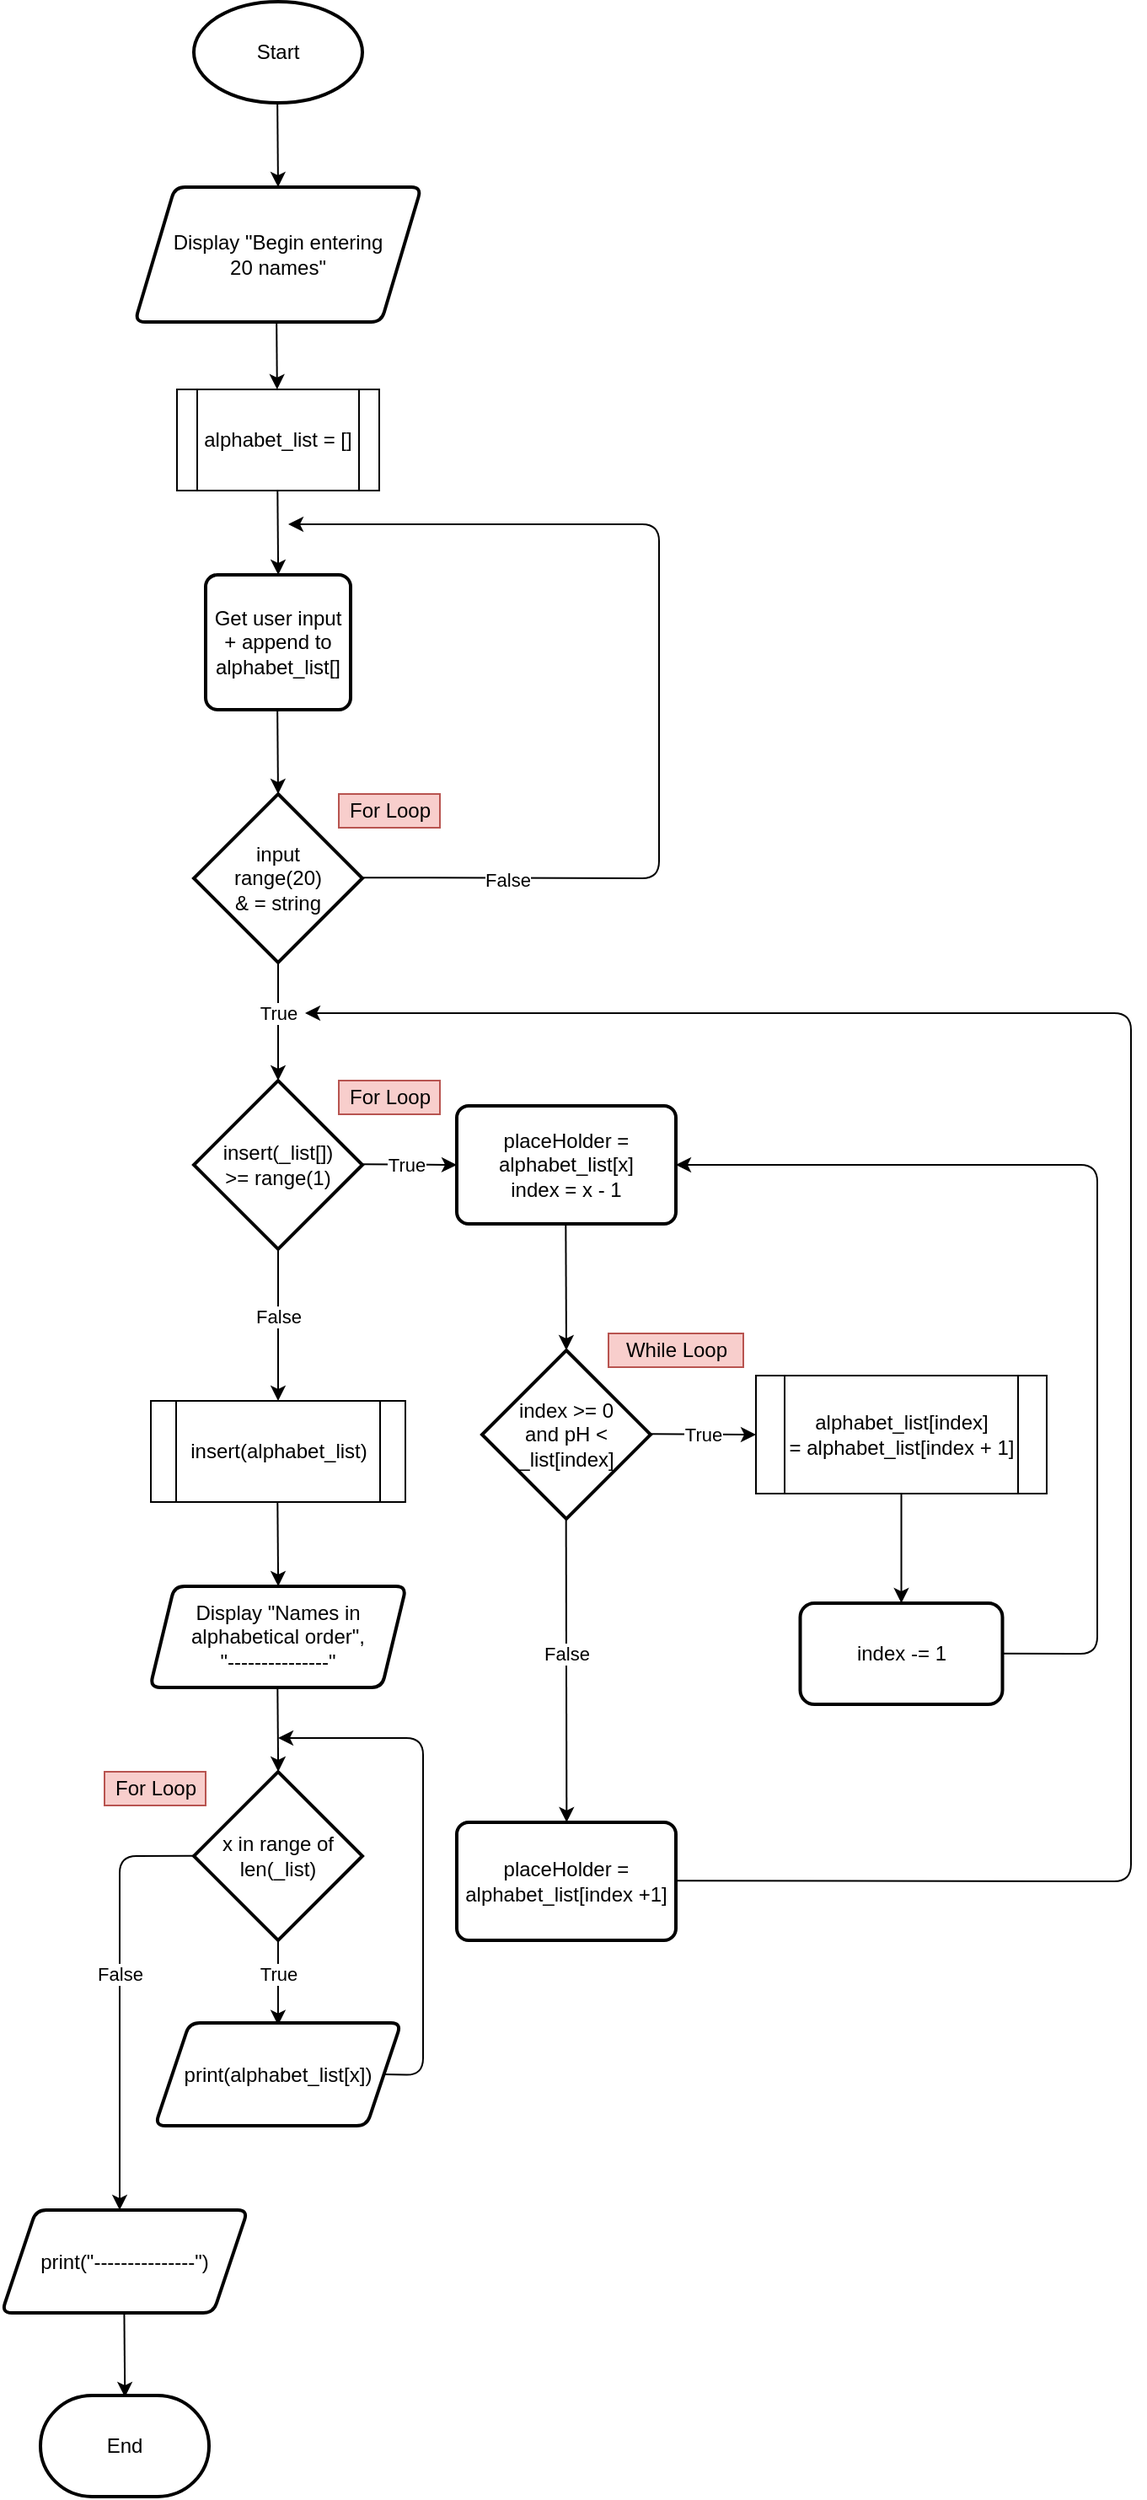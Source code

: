 <mxfile version="13.4.6" type="device"><diagram id="C5RBs43oDa-KdzZeNtuy" name="Page-1"><mxGraphModel dx="3136" dy="2918" grid="1" gridSize="10" guides="1" tooltips="1" connect="1" arrows="1" fold="1" page="1" pageScale="1" pageWidth="827" pageHeight="1169" math="0" shadow="0"><root><mxCell id="WIyWlLk6GJQsqaUBKTNV-0"/><mxCell id="WIyWlLk6GJQsqaUBKTNV-1" parent="WIyWlLk6GJQsqaUBKTNV-0"/><mxCell id="tIg_MG73dWJZrD_ZL25V-0" value="Start" style="strokeWidth=2;html=1;shape=mxgraph.flowchart.start_1;whiteSpace=wrap;" vertex="1" parent="WIyWlLk6GJQsqaUBKTNV-1"><mxGeometry x="364" y="-30" width="100" height="60" as="geometry"/></mxCell><mxCell id="tIg_MG73dWJZrD_ZL25V-2" value="" style="endArrow=classic;html=1;" edge="1" parent="WIyWlLk6GJQsqaUBKTNV-1"><mxGeometry width="50" height="50" relative="1" as="geometry"><mxPoint x="413" y="150" as="sourcePoint"/><mxPoint x="413.42" y="200" as="targetPoint"/></mxGeometry></mxCell><mxCell id="tIg_MG73dWJZrD_ZL25V-4" value="" style="endArrow=classic;html=1;" edge="1" parent="WIyWlLk6GJQsqaUBKTNV-1"><mxGeometry width="50" height="50" relative="1" as="geometry"><mxPoint x="413.66" y="260" as="sourcePoint"/><mxPoint x="414.08" y="310" as="targetPoint"/></mxGeometry></mxCell><mxCell id="tIg_MG73dWJZrD_ZL25V-5" value="input&lt;br&gt;range(20)&lt;br&gt;&amp;amp; = string" style="strokeWidth=2;html=1;shape=mxgraph.flowchart.decision;whiteSpace=wrap;" vertex="1" parent="WIyWlLk6GJQsqaUBKTNV-1"><mxGeometry x="364" y="440" width="100" height="100" as="geometry"/></mxCell><mxCell id="tIg_MG73dWJZrD_ZL25V-8" value="" style="endArrow=classic;html=1;" edge="1" parent="WIyWlLk6GJQsqaUBKTNV-1"><mxGeometry width="50" height="50" relative="1" as="geometry"><mxPoint x="414" y="540" as="sourcePoint"/><mxPoint x="414" y="610" as="targetPoint"/></mxGeometry></mxCell><mxCell id="tIg_MG73dWJZrD_ZL25V-9" value="True" style="edgeLabel;html=1;align=center;verticalAlign=middle;resizable=0;points=[];" vertex="1" connectable="0" parent="tIg_MG73dWJZrD_ZL25V-8"><mxGeometry x="-0.214" y="1" relative="1" as="geometry"><mxPoint x="-1" y="2.41" as="offset"/></mxGeometry></mxCell><mxCell id="tIg_MG73dWJZrD_ZL25V-26" value="" style="endArrow=classic;html=1;" edge="1" parent="WIyWlLk6GJQsqaUBKTNV-1"><mxGeometry width="50" height="50" relative="1" as="geometry"><mxPoint x="413.58" y="30" as="sourcePoint"/><mxPoint x="414.0" y="80" as="targetPoint"/></mxGeometry></mxCell><mxCell id="tIg_MG73dWJZrD_ZL25V-28" value="Display &quot;Begin entering&lt;br&gt;20 names&quot;" style="shape=parallelogram;html=1;strokeWidth=2;perimeter=parallelogramPerimeter;whiteSpace=wrap;rounded=1;arcSize=12;size=0.14;" vertex="1" parent="WIyWlLk6GJQsqaUBKTNV-1"><mxGeometry x="329" y="80" width="170" height="80" as="geometry"/></mxCell><mxCell id="tIg_MG73dWJZrD_ZL25V-30" value="" style="endArrow=classic;html=1;" edge="1" parent="WIyWlLk6GJQsqaUBKTNV-1"><mxGeometry width="50" height="50" relative="1" as="geometry"><mxPoint x="464" y="489.58" as="sourcePoint"/><mxPoint x="420" y="280" as="targetPoint"/><Array as="points"><mxPoint x="640" y="490"/><mxPoint x="640" y="280"/></Array></mxGeometry></mxCell><mxCell id="tIg_MG73dWJZrD_ZL25V-31" value="False" style="edgeLabel;html=1;align=center;verticalAlign=middle;resizable=0;points=[];" vertex="1" connectable="0" parent="tIg_MG73dWJZrD_ZL25V-30"><mxGeometry x="-0.19" y="-1" relative="1" as="geometry"><mxPoint x="-91" y="69.83" as="offset"/></mxGeometry></mxCell><mxCell id="tIg_MG73dWJZrD_ZL25V-32" value="Get user input + append to alphabet_list[]" style="rounded=1;whiteSpace=wrap;html=1;absoluteArcSize=1;arcSize=14;strokeWidth=2;" vertex="1" parent="WIyWlLk6GJQsqaUBKTNV-1"><mxGeometry x="371" y="310" width="86" height="80" as="geometry"/></mxCell><mxCell id="tIg_MG73dWJZrD_ZL25V-33" value="" style="endArrow=classic;html=1;" edge="1" parent="WIyWlLk6GJQsqaUBKTNV-1"><mxGeometry width="50" height="50" relative="1" as="geometry"><mxPoint x="413.58" y="390" as="sourcePoint"/><mxPoint x="414" y="440" as="targetPoint"/></mxGeometry></mxCell><mxCell id="tIg_MG73dWJZrD_ZL25V-50" value="" style="edgeStyle=orthogonalEdgeStyle;rounded=0;orthogonalLoop=1;jettySize=auto;html=1;" edge="1" parent="WIyWlLk6GJQsqaUBKTNV-1" source="tIg_MG73dWJZrD_ZL25V-36"><mxGeometry relative="1" as="geometry"><mxPoint x="414" y="800" as="targetPoint"/></mxGeometry></mxCell><mxCell id="tIg_MG73dWJZrD_ZL25V-53" value="False" style="edgeLabel;html=1;align=center;verticalAlign=middle;resizable=0;points=[];" vertex="1" connectable="0" parent="tIg_MG73dWJZrD_ZL25V-50"><mxGeometry x="-0.304" y="-2" relative="1" as="geometry"><mxPoint x="2" y="8.33" as="offset"/></mxGeometry></mxCell><mxCell id="tIg_MG73dWJZrD_ZL25V-36" value="insert(_list[])&lt;br&gt;&amp;gt;= range(1)" style="strokeWidth=2;html=1;shape=mxgraph.flowchart.decision;whiteSpace=wrap;direction=south;" vertex="1" parent="WIyWlLk6GJQsqaUBKTNV-1"><mxGeometry x="364" y="610" width="100" height="100" as="geometry"/></mxCell><mxCell id="tIg_MG73dWJZrD_ZL25V-37" value="" style="endArrow=classic;html=1;entryX=0;entryY=0.5;entryDx=0;entryDy=0;" edge="1" parent="WIyWlLk6GJQsqaUBKTNV-1" target="tIg_MG73dWJZrD_ZL25V-38"><mxGeometry width="50" height="50" relative="1" as="geometry"><mxPoint x="464" y="659.66" as="sourcePoint"/><mxPoint x="514.42" y="659.66" as="targetPoint"/></mxGeometry></mxCell><mxCell id="tIg_MG73dWJZrD_ZL25V-52" value="True" style="edgeLabel;html=1;align=center;verticalAlign=middle;resizable=0;points=[];" vertex="1" connectable="0" parent="tIg_MG73dWJZrD_ZL25V-37"><mxGeometry x="-0.422" y="-1" relative="1" as="geometry"><mxPoint x="10.17" y="-0.76" as="offset"/></mxGeometry></mxCell><mxCell id="tIg_MG73dWJZrD_ZL25V-38" value="placeHolder = alphabet_list[x]&lt;br&gt;index = x - 1" style="rounded=1;whiteSpace=wrap;html=1;absoluteArcSize=1;arcSize=14;strokeWidth=2;" vertex="1" parent="WIyWlLk6GJQsqaUBKTNV-1"><mxGeometry x="520.0" y="625" width="130" height="70" as="geometry"/></mxCell><mxCell id="tIg_MG73dWJZrD_ZL25V-40" value="" style="endArrow=classic;html=1;" edge="1" parent="WIyWlLk6GJQsqaUBKTNV-1"><mxGeometry width="50" height="50" relative="1" as="geometry"><mxPoint x="584.66" y="695" as="sourcePoint"/><mxPoint x="585" y="770" as="targetPoint"/></mxGeometry></mxCell><mxCell id="tIg_MG73dWJZrD_ZL25V-41" value="index &amp;gt;= 0&lt;br&gt;and pH &amp;lt;&lt;br&gt;_list[index]" style="strokeWidth=2;html=1;shape=mxgraph.flowchart.decision;whiteSpace=wrap;" vertex="1" parent="WIyWlLk6GJQsqaUBKTNV-1"><mxGeometry x="535" y="770" width="100" height="100" as="geometry"/></mxCell><mxCell id="tIg_MG73dWJZrD_ZL25V-42" value="" style="endArrow=classic;html=1;entryX=0;entryY=0.5;entryDx=0;entryDy=0;" edge="1" parent="WIyWlLk6GJQsqaUBKTNV-1" target="tIg_MG73dWJZrD_ZL25V-62"><mxGeometry width="50" height="50" relative="1" as="geometry"><mxPoint x="635" y="819.66" as="sourcePoint"/><mxPoint x="690" y="820" as="targetPoint"/></mxGeometry></mxCell><mxCell id="tIg_MG73dWJZrD_ZL25V-45" value="True" style="edgeLabel;html=1;align=center;verticalAlign=middle;resizable=0;points=[];" vertex="1" connectable="0" parent="tIg_MG73dWJZrD_ZL25V-42"><mxGeometry x="0.389" y="1" relative="1" as="geometry"><mxPoint x="-12.94" y="1.1" as="offset"/></mxGeometry></mxCell><mxCell id="tIg_MG73dWJZrD_ZL25V-44" value="" style="endArrow=classic;html=1;" edge="1" parent="WIyWlLk6GJQsqaUBKTNV-1"><mxGeometry width="50" height="50" relative="1" as="geometry"><mxPoint x="584.83" y="870" as="sourcePoint"/><mxPoint x="585.17" y="1050" as="targetPoint"/></mxGeometry></mxCell><mxCell id="tIg_MG73dWJZrD_ZL25V-46" value="False" style="edgeLabel;html=1;align=center;verticalAlign=middle;resizable=0;points=[];" vertex="1" connectable="0" parent="tIg_MG73dWJZrD_ZL25V-44"><mxGeometry x="-0.52" y="-1" relative="1" as="geometry"><mxPoint x="1.26" y="36.66" as="offset"/></mxGeometry></mxCell><mxCell id="2" value="index -= 1" style="whiteSpace=wrap;html=1;rounded=1;strokeWidth=2;arcSize=14;" vertex="1" parent="WIyWlLk6GJQsqaUBKTNV-1"><mxGeometry x="723.75" y="920" width="120" height="60" as="geometry"/></mxCell><mxCell id="tIg_MG73dWJZrD_ZL25V-54" value="placeHolder = alphabet_list[index +1]" style="rounded=1;whiteSpace=wrap;html=1;absoluteArcSize=1;arcSize=14;strokeWidth=2;" vertex="1" parent="WIyWlLk6GJQsqaUBKTNV-1"><mxGeometry x="520.0" y="1050" width="130" height="70" as="geometry"/></mxCell><mxCell id="tIg_MG73dWJZrD_ZL25V-55" value="" style="endArrow=classic;html=1;" edge="1" parent="WIyWlLk6GJQsqaUBKTNV-1"><mxGeometry width="50" height="50" relative="1" as="geometry"><mxPoint x="650" y="1084.58" as="sourcePoint"/><mxPoint x="430" y="570" as="targetPoint"/><Array as="points"><mxPoint x="920" y="1085"/><mxPoint x="920" y="570"/></Array></mxGeometry></mxCell><mxCell id="tIg_MG73dWJZrD_ZL25V-57" value="For Loop" style="text;html=1;align=center;verticalAlign=middle;resizable=0;points=[];autosize=1;fillColor=#f8cecc;strokeColor=#b85450;" vertex="1" parent="WIyWlLk6GJQsqaUBKTNV-1"><mxGeometry x="450" y="610" width="60" height="20" as="geometry"/></mxCell><mxCell id="tIg_MG73dWJZrD_ZL25V-58" value="While Loop" style="text;html=1;align=center;verticalAlign=middle;resizable=0;points=[];autosize=1;fillColor=#f8cecc;strokeColor=#b85450;" vertex="1" parent="WIyWlLk6GJQsqaUBKTNV-1"><mxGeometry x="610" y="760" width="80" height="20" as="geometry"/></mxCell><mxCell id="tIg_MG73dWJZrD_ZL25V-60" value="For Loop" style="text;html=1;align=center;verticalAlign=middle;resizable=0;points=[];autosize=1;fillColor=#f8cecc;strokeColor=#b85450;" vertex="1" parent="WIyWlLk6GJQsqaUBKTNV-1"><mxGeometry x="450" y="440" width="60" height="20" as="geometry"/></mxCell><mxCell id="tIg_MG73dWJZrD_ZL25V-61" value="alphabet_list = []" style="shape=process;whiteSpace=wrap;html=1;backgroundOutline=1;" vertex="1" parent="WIyWlLk6GJQsqaUBKTNV-1"><mxGeometry x="354" y="200" width="120" height="60" as="geometry"/></mxCell><mxCell id="tIg_MG73dWJZrD_ZL25V-63" style="edgeStyle=orthogonalEdgeStyle;rounded=0;orthogonalLoop=1;jettySize=auto;html=1;entryX=0.5;entryY=0;entryDx=0;entryDy=0;" edge="1" parent="WIyWlLk6GJQsqaUBKTNV-1" source="tIg_MG73dWJZrD_ZL25V-62" target="2"><mxGeometry relative="1" as="geometry"/></mxCell><mxCell id="tIg_MG73dWJZrD_ZL25V-62" value="&lt;span&gt;alphabet_list[index]&lt;/span&gt;&lt;br&gt;&lt;span&gt;= alphabet_list[index + 1]&lt;/span&gt;" style="shape=process;whiteSpace=wrap;html=1;backgroundOutline=1;" vertex="1" parent="WIyWlLk6GJQsqaUBKTNV-1"><mxGeometry x="697.5" y="785" width="172.5" height="70" as="geometry"/></mxCell><mxCell id="tIg_MG73dWJZrD_ZL25V-64" value="" style="endArrow=classic;html=1;entryX=1;entryY=0.5;entryDx=0;entryDy=0;" edge="1" parent="WIyWlLk6GJQsqaUBKTNV-1" target="tIg_MG73dWJZrD_ZL25V-38"><mxGeometry width="50" height="50" relative="1" as="geometry"><mxPoint x="843.75" y="949.92" as="sourcePoint"/><mxPoint x="910" y="949.92" as="targetPoint"/><Array as="points"><mxPoint x="900" y="950"/><mxPoint x="900" y="660"/></Array></mxGeometry></mxCell><mxCell id="tIg_MG73dWJZrD_ZL25V-65" value="insert(alphabet_list)" style="shape=process;whiteSpace=wrap;html=1;backgroundOutline=1;" vertex="1" parent="WIyWlLk6GJQsqaUBKTNV-1"><mxGeometry x="338.5" y="800" width="151" height="60" as="geometry"/></mxCell><mxCell id="tIg_MG73dWJZrD_ZL25V-66" value="" style="endArrow=classic;html=1;" edge="1" parent="WIyWlLk6GJQsqaUBKTNV-1"><mxGeometry width="50" height="50" relative="1" as="geometry"><mxPoint x="413.66" y="860" as="sourcePoint"/><mxPoint x="414.08" y="910" as="targetPoint"/></mxGeometry></mxCell><mxCell id="tIg_MG73dWJZrD_ZL25V-67" value="Display &quot;Names in&lt;br&gt;alphabetical order&quot;,&lt;br&gt;&quot;---------------&quot;" style="shape=parallelogram;html=1;strokeWidth=2;perimeter=parallelogramPerimeter;whiteSpace=wrap;rounded=1;arcSize=12;size=0.095;" vertex="1" parent="WIyWlLk6GJQsqaUBKTNV-1"><mxGeometry x="338" y="910" width="152" height="60" as="geometry"/></mxCell><mxCell id="tIg_MG73dWJZrD_ZL25V-68" value="" style="endArrow=classic;html=1;" edge="1" parent="WIyWlLk6GJQsqaUBKTNV-1"><mxGeometry width="50" height="50" relative="1" as="geometry"><mxPoint x="413.66" y="970" as="sourcePoint"/><mxPoint x="414.08" y="1020" as="targetPoint"/></mxGeometry></mxCell><mxCell id="tIg_MG73dWJZrD_ZL25V-70" value="x in range of&lt;br&gt;len(_list)" style="strokeWidth=2;html=1;shape=mxgraph.flowchart.decision;whiteSpace=wrap;direction=south;" vertex="1" parent="WIyWlLk6GJQsqaUBKTNV-1"><mxGeometry x="364" y="1020" width="100" height="100" as="geometry"/></mxCell><mxCell id="tIg_MG73dWJZrD_ZL25V-71" value="For Loop" style="text;html=1;align=center;verticalAlign=middle;resizable=0;points=[];autosize=1;fillColor=#f8cecc;strokeColor=#b85450;" vertex="1" parent="WIyWlLk6GJQsqaUBKTNV-1"><mxGeometry x="311" y="1020" width="60" height="20" as="geometry"/></mxCell><mxCell id="tIg_MG73dWJZrD_ZL25V-72" value="" style="endArrow=classic;html=1;" edge="1" parent="WIyWlLk6GJQsqaUBKTNV-1"><mxGeometry width="50" height="50" relative="1" as="geometry"><mxPoint x="413.97" y="1120" as="sourcePoint"/><mxPoint x="413.97" y="1170.34" as="targetPoint"/></mxGeometry></mxCell><mxCell id="tIg_MG73dWJZrD_ZL25V-75" value="True" style="edgeLabel;html=1;align=center;verticalAlign=middle;resizable=0;points=[];" vertex="1" connectable="0" parent="tIg_MG73dWJZrD_ZL25V-72"><mxGeometry x="-0.363" y="-1" relative="1" as="geometry"><mxPoint x="1.03" y="4.14" as="offset"/></mxGeometry></mxCell><mxCell id="tIg_MG73dWJZrD_ZL25V-74" value="print(alphabet_list[x])" style="shape=parallelogram;html=1;strokeWidth=2;perimeter=parallelogramPerimeter;whiteSpace=wrap;rounded=1;arcSize=12;size=0.14;" vertex="1" parent="WIyWlLk6GJQsqaUBKTNV-1"><mxGeometry x="341" y="1169" width="146" height="61" as="geometry"/></mxCell><mxCell id="tIg_MG73dWJZrD_ZL25V-76" value="" style="endArrow=classic;html=1;" edge="1" parent="WIyWlLk6GJQsqaUBKTNV-1"><mxGeometry width="50" height="50" relative="1" as="geometry"><mxPoint x="364" y="1069.83" as="sourcePoint"/><mxPoint x="320" y="1280" as="targetPoint"/><Array as="points"><mxPoint x="320" y="1070"/></Array></mxGeometry></mxCell><mxCell id="tIg_MG73dWJZrD_ZL25V-77" value="False" style="edgeLabel;html=1;align=center;verticalAlign=middle;resizable=0;points=[];" vertex="1" connectable="0" parent="tIg_MG73dWJZrD_ZL25V-76"><mxGeometry x="-0.252" relative="1" as="geometry"><mxPoint y="19.14" as="offset"/></mxGeometry></mxCell><mxCell id="tIg_MG73dWJZrD_ZL25V-78" value="" style="endArrow=classic;html=1;exitX=1;exitY=0.5;exitDx=0;exitDy=0;" edge="1" parent="WIyWlLk6GJQsqaUBKTNV-1" source="tIg_MG73dWJZrD_ZL25V-74"><mxGeometry width="50" height="50" relative="1" as="geometry"><mxPoint x="484.58" y="1199.21" as="sourcePoint"/><mxPoint x="414" y="1000" as="targetPoint"/><Array as="points"><mxPoint x="500" y="1200"/><mxPoint x="500" y="1000"/></Array></mxGeometry></mxCell><mxCell id="tIg_MG73dWJZrD_ZL25V-83" value="print(&quot;---------------&quot;)" style="shape=parallelogram;html=1;strokeWidth=2;perimeter=parallelogramPerimeter;whiteSpace=wrap;rounded=1;arcSize=12;size=0.14;" vertex="1" parent="WIyWlLk6GJQsqaUBKTNV-1"><mxGeometry x="250" y="1280" width="146" height="61" as="geometry"/></mxCell><mxCell id="tIg_MG73dWJZrD_ZL25V-84" value="" style="endArrow=classic;html=1;" edge="1" parent="WIyWlLk6GJQsqaUBKTNV-1"><mxGeometry width="50" height="50" relative="1" as="geometry"><mxPoint x="322.71" y="1341" as="sourcePoint"/><mxPoint x="323.13" y="1391" as="targetPoint"/></mxGeometry></mxCell><mxCell id="tIg_MG73dWJZrD_ZL25V-85" value="End" style="strokeWidth=2;html=1;shape=mxgraph.flowchart.terminator;whiteSpace=wrap;" vertex="1" parent="WIyWlLk6GJQsqaUBKTNV-1"><mxGeometry x="273" y="1390" width="100" height="60" as="geometry"/></mxCell></root></mxGraphModel></diagram></mxfile>
